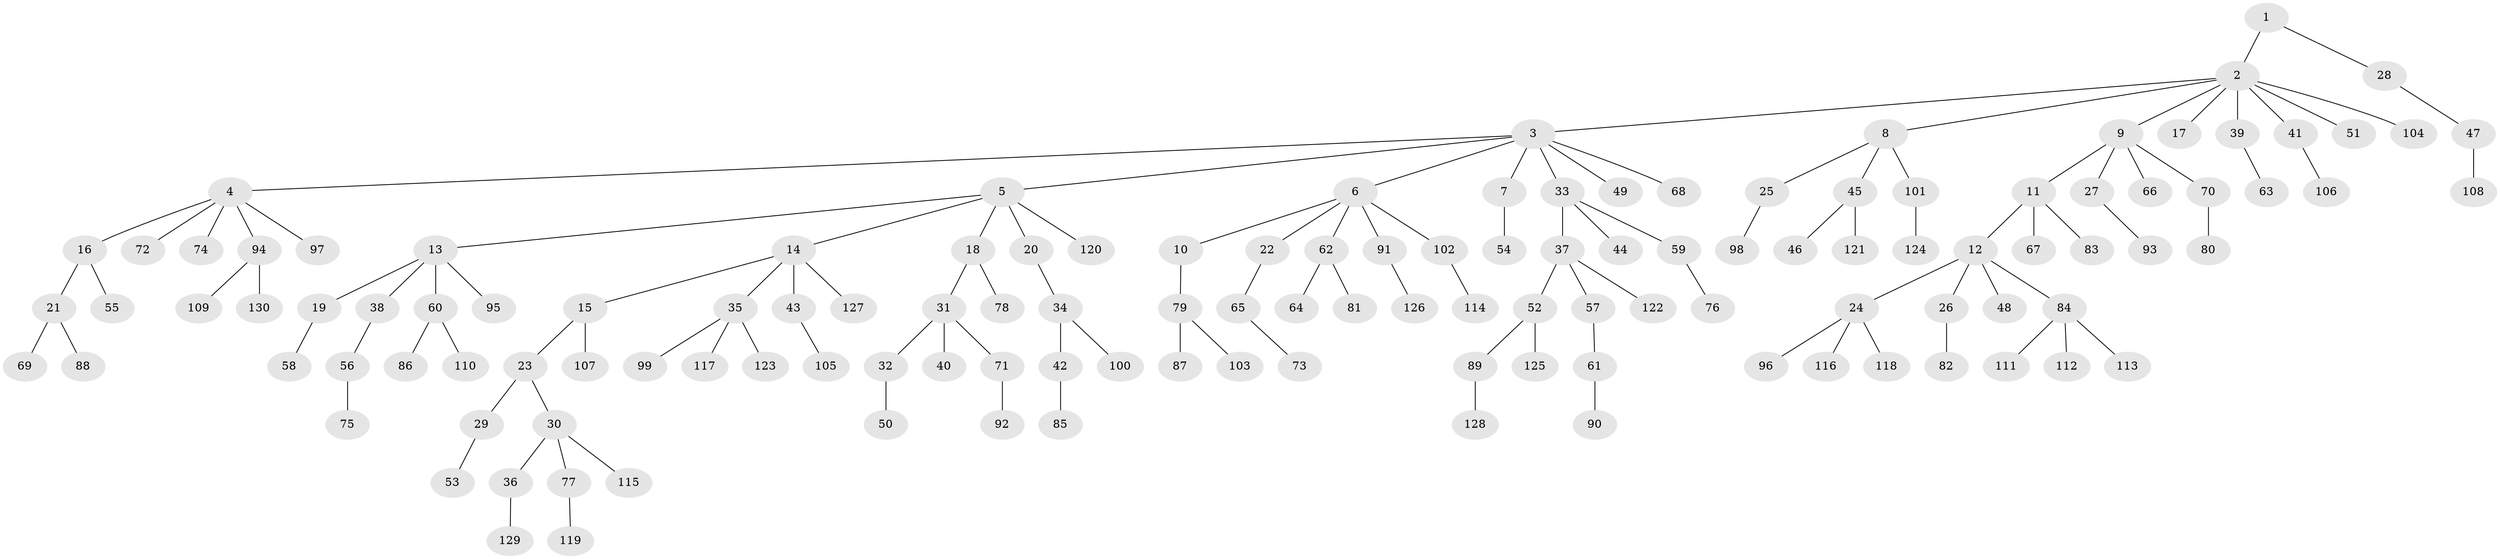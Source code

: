 // coarse degree distribution, {2: 0.18681318681318682, 12: 0.01098901098901099, 7: 0.02197802197802198, 5: 0.03296703296703297, 6: 0.01098901098901099, 1: 0.5934065934065934, 4: 0.06593406593406594, 3: 0.07692307692307693}
// Generated by graph-tools (version 1.1) at 2025/42/03/06/25 10:42:04]
// undirected, 130 vertices, 129 edges
graph export_dot {
graph [start="1"]
  node [color=gray90,style=filled];
  1;
  2;
  3;
  4;
  5;
  6;
  7;
  8;
  9;
  10;
  11;
  12;
  13;
  14;
  15;
  16;
  17;
  18;
  19;
  20;
  21;
  22;
  23;
  24;
  25;
  26;
  27;
  28;
  29;
  30;
  31;
  32;
  33;
  34;
  35;
  36;
  37;
  38;
  39;
  40;
  41;
  42;
  43;
  44;
  45;
  46;
  47;
  48;
  49;
  50;
  51;
  52;
  53;
  54;
  55;
  56;
  57;
  58;
  59;
  60;
  61;
  62;
  63;
  64;
  65;
  66;
  67;
  68;
  69;
  70;
  71;
  72;
  73;
  74;
  75;
  76;
  77;
  78;
  79;
  80;
  81;
  82;
  83;
  84;
  85;
  86;
  87;
  88;
  89;
  90;
  91;
  92;
  93;
  94;
  95;
  96;
  97;
  98;
  99;
  100;
  101;
  102;
  103;
  104;
  105;
  106;
  107;
  108;
  109;
  110;
  111;
  112;
  113;
  114;
  115;
  116;
  117;
  118;
  119;
  120;
  121;
  122;
  123;
  124;
  125;
  126;
  127;
  128;
  129;
  130;
  1 -- 2;
  1 -- 28;
  2 -- 3;
  2 -- 8;
  2 -- 9;
  2 -- 17;
  2 -- 39;
  2 -- 41;
  2 -- 51;
  2 -- 104;
  3 -- 4;
  3 -- 5;
  3 -- 6;
  3 -- 7;
  3 -- 33;
  3 -- 49;
  3 -- 68;
  4 -- 16;
  4 -- 72;
  4 -- 74;
  4 -- 94;
  4 -- 97;
  5 -- 13;
  5 -- 14;
  5 -- 18;
  5 -- 20;
  5 -- 120;
  6 -- 10;
  6 -- 22;
  6 -- 62;
  6 -- 91;
  6 -- 102;
  7 -- 54;
  8 -- 25;
  8 -- 45;
  8 -- 101;
  9 -- 11;
  9 -- 27;
  9 -- 66;
  9 -- 70;
  10 -- 79;
  11 -- 12;
  11 -- 67;
  11 -- 83;
  12 -- 24;
  12 -- 26;
  12 -- 48;
  12 -- 84;
  13 -- 19;
  13 -- 38;
  13 -- 60;
  13 -- 95;
  14 -- 15;
  14 -- 35;
  14 -- 43;
  14 -- 127;
  15 -- 23;
  15 -- 107;
  16 -- 21;
  16 -- 55;
  18 -- 31;
  18 -- 78;
  19 -- 58;
  20 -- 34;
  21 -- 69;
  21 -- 88;
  22 -- 65;
  23 -- 29;
  23 -- 30;
  24 -- 96;
  24 -- 116;
  24 -- 118;
  25 -- 98;
  26 -- 82;
  27 -- 93;
  28 -- 47;
  29 -- 53;
  30 -- 36;
  30 -- 77;
  30 -- 115;
  31 -- 32;
  31 -- 40;
  31 -- 71;
  32 -- 50;
  33 -- 37;
  33 -- 44;
  33 -- 59;
  34 -- 42;
  34 -- 100;
  35 -- 99;
  35 -- 117;
  35 -- 123;
  36 -- 129;
  37 -- 52;
  37 -- 57;
  37 -- 122;
  38 -- 56;
  39 -- 63;
  41 -- 106;
  42 -- 85;
  43 -- 105;
  45 -- 46;
  45 -- 121;
  47 -- 108;
  52 -- 89;
  52 -- 125;
  56 -- 75;
  57 -- 61;
  59 -- 76;
  60 -- 86;
  60 -- 110;
  61 -- 90;
  62 -- 64;
  62 -- 81;
  65 -- 73;
  70 -- 80;
  71 -- 92;
  77 -- 119;
  79 -- 87;
  79 -- 103;
  84 -- 111;
  84 -- 112;
  84 -- 113;
  89 -- 128;
  91 -- 126;
  94 -- 109;
  94 -- 130;
  101 -- 124;
  102 -- 114;
}
